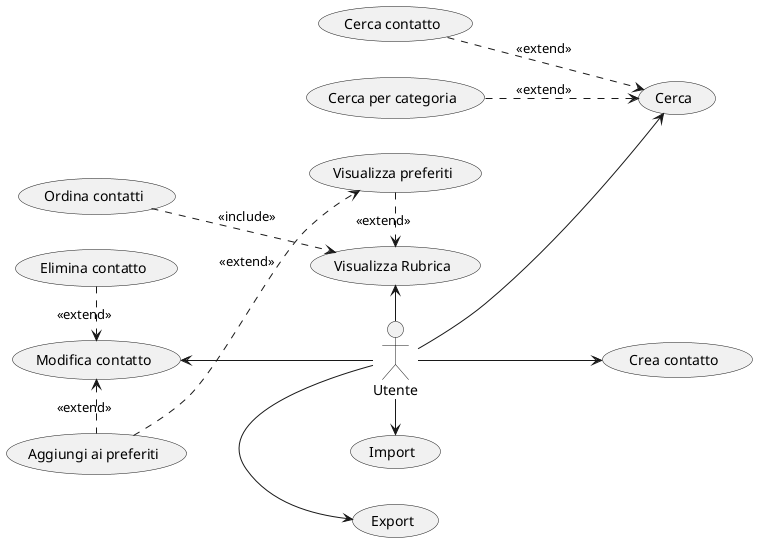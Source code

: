 @startuml
left to right direction

actor "Utente" as User

usecase "Import" as Import
usecase "Export" as Export
usecase "Crea contatto" as Create
usecase "Modifica contatto" as Modify
usecase "Aggiungi ai preferiti" as Favorites
usecase "Elimina contatto" as Delete
usecase "Cerca" as Search
usecase "Cerca contatto" as ContactSearch
usecase "Cerca per categoria" as SearchByList
usecase "Visualizza Rubrica" as View
usecase "Visualizza preferiti" as ViewFavorites
usecase "Ordina contatti" as Order

' Relazioni principali
User -right-> Export
User -right-> Import

User --> Create
User --> Modify

User --> Search
User -left--> View


' Relazioni con il sistema (eventuale estensione)


ViewFavorites -right..>View : <<extend>>
Order  ..> View : <<include>>

ContactSearch ..> Search : <<extend>>
SearchByList ..> Search : <<extend>>

Favorites -left..> Modify: <<extend>>
Favorites ..> ViewFavorites : <<extend>>

Delete -right..> Modify : <<extend>>

@enduml